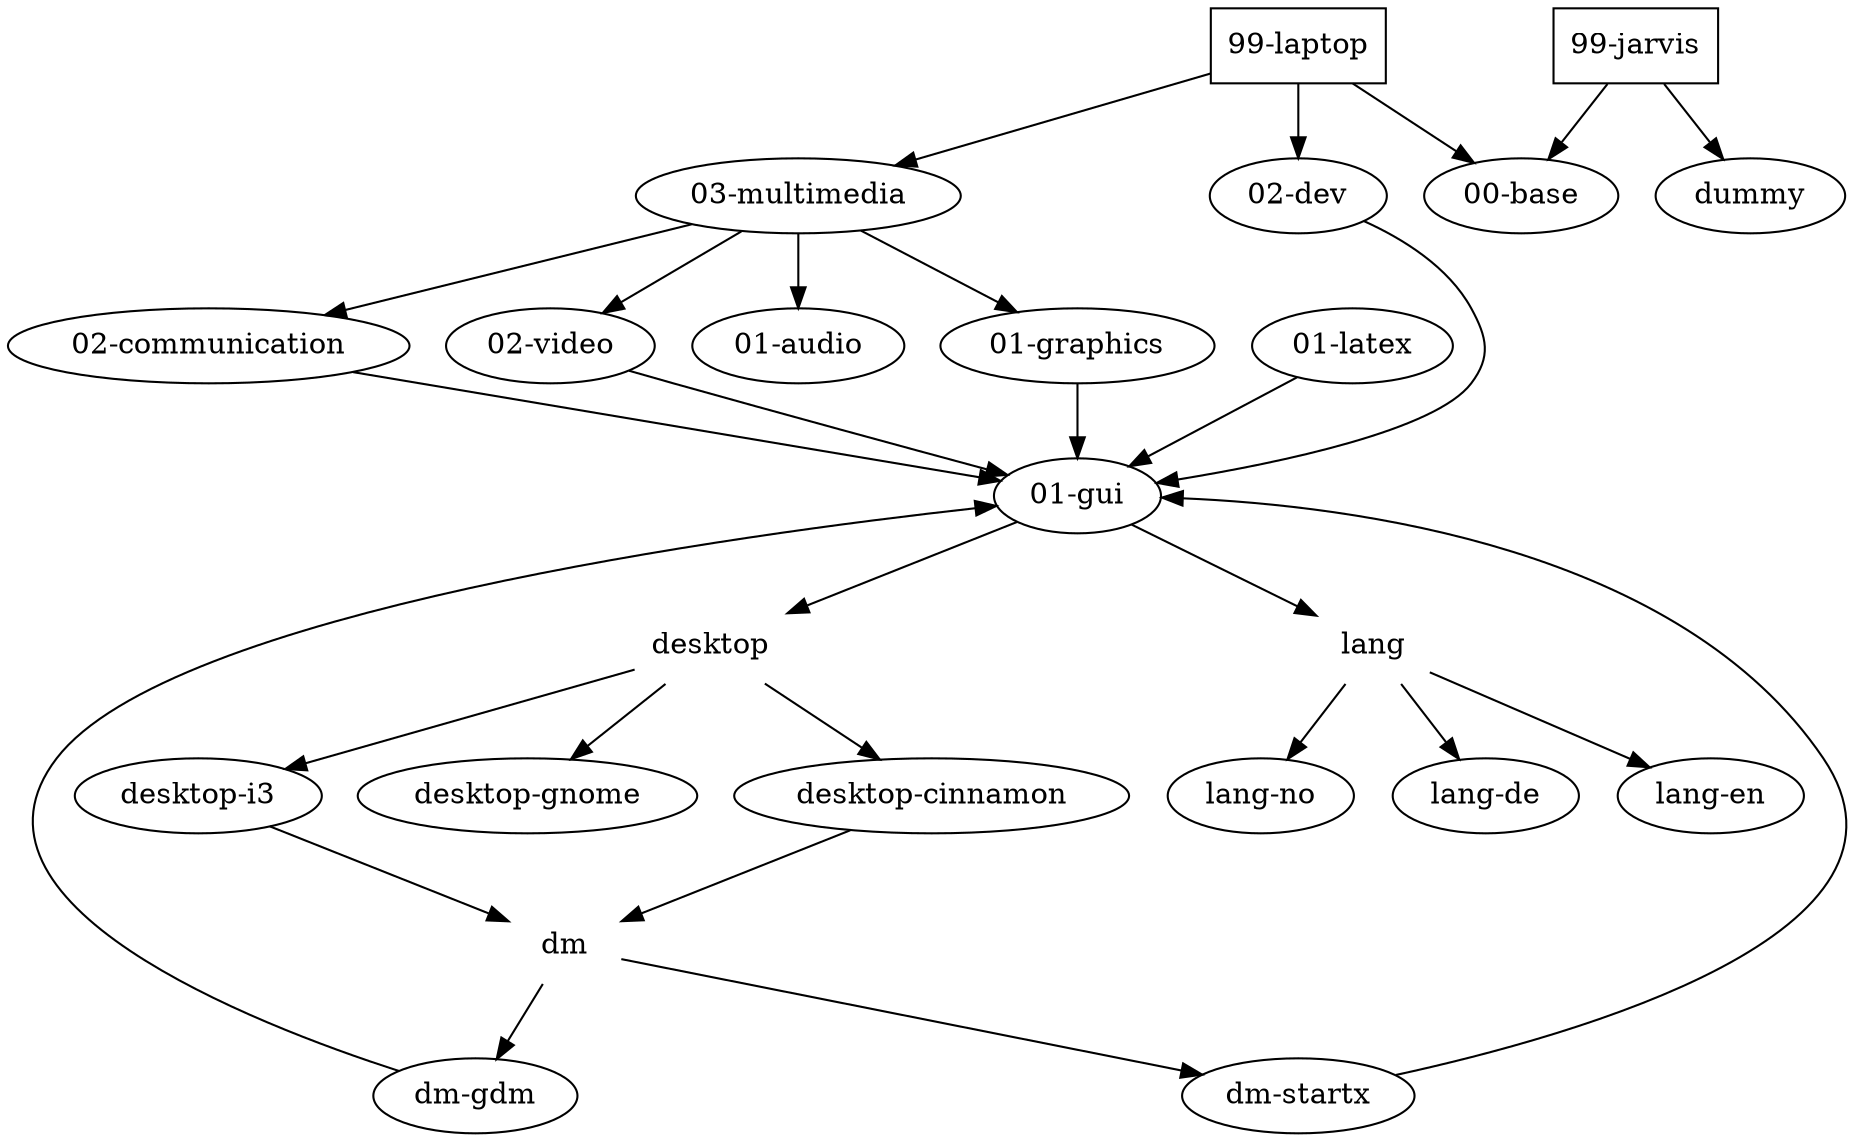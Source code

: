 strict digraph G{

hd_laptop[label="99-laptop", shape=box];
hd_laptop -> base;
hd_laptop -> multimedia;
hd_laptop -> dev;

hd_jarvis[label="99-jarvis", shape=box];
hd_jarvis -> base;
hd_jarvis -> dummy;


base[label="00-base"]; #every holodeck depends on this

multimedia[label="03-multimedia"];
multimedia -> video;
multimedia -> audio;
multimedia -> graphics;
multimedia -> communication;

dev[label="02-dev"];
dev -> gui;


communication[label="02-communication"];
communication -> gui;

video[label="02-video"];
video -> gui;

audio[label="01-audio"];

graphics[label="01-graphics"];
graphics -> gui;

latex[label="01-latex"];
latex -> gui;


gui[label="01-gui"];
gui -> desktop;
gui -> lang;

desktop[shape="plaintext"];
desktop -> desktop_cinnamon;
desktop -> desktop_gnome;
desktop -> desktop_i3;

desktop_cinnamon[label="desktop-cinnamon"];
desktop_cinnamon -> dm;

desktop_gnome[label="desktop-gnome"];

desktop_i3[label="desktop-i3"];
desktop_i3 -> dm;

dm[shape="plaintext"];
dm -> dm_gdm;
dm -> dm_startx;

dm_gdm[label="dm-gdm"];
dm_gdm -> gui;
dm_startx[label="dm-startx"];
dm_startx -> gui;

lang[shape="plaintext"];
lang -> lang_de;
lang -> lang_en;
lang -> lang_no;

lang_de[label="lang-de"];
lang_en[label="lang-en"];
lang_no[label="lang-no"];

dummy[label="dummy"];

}
